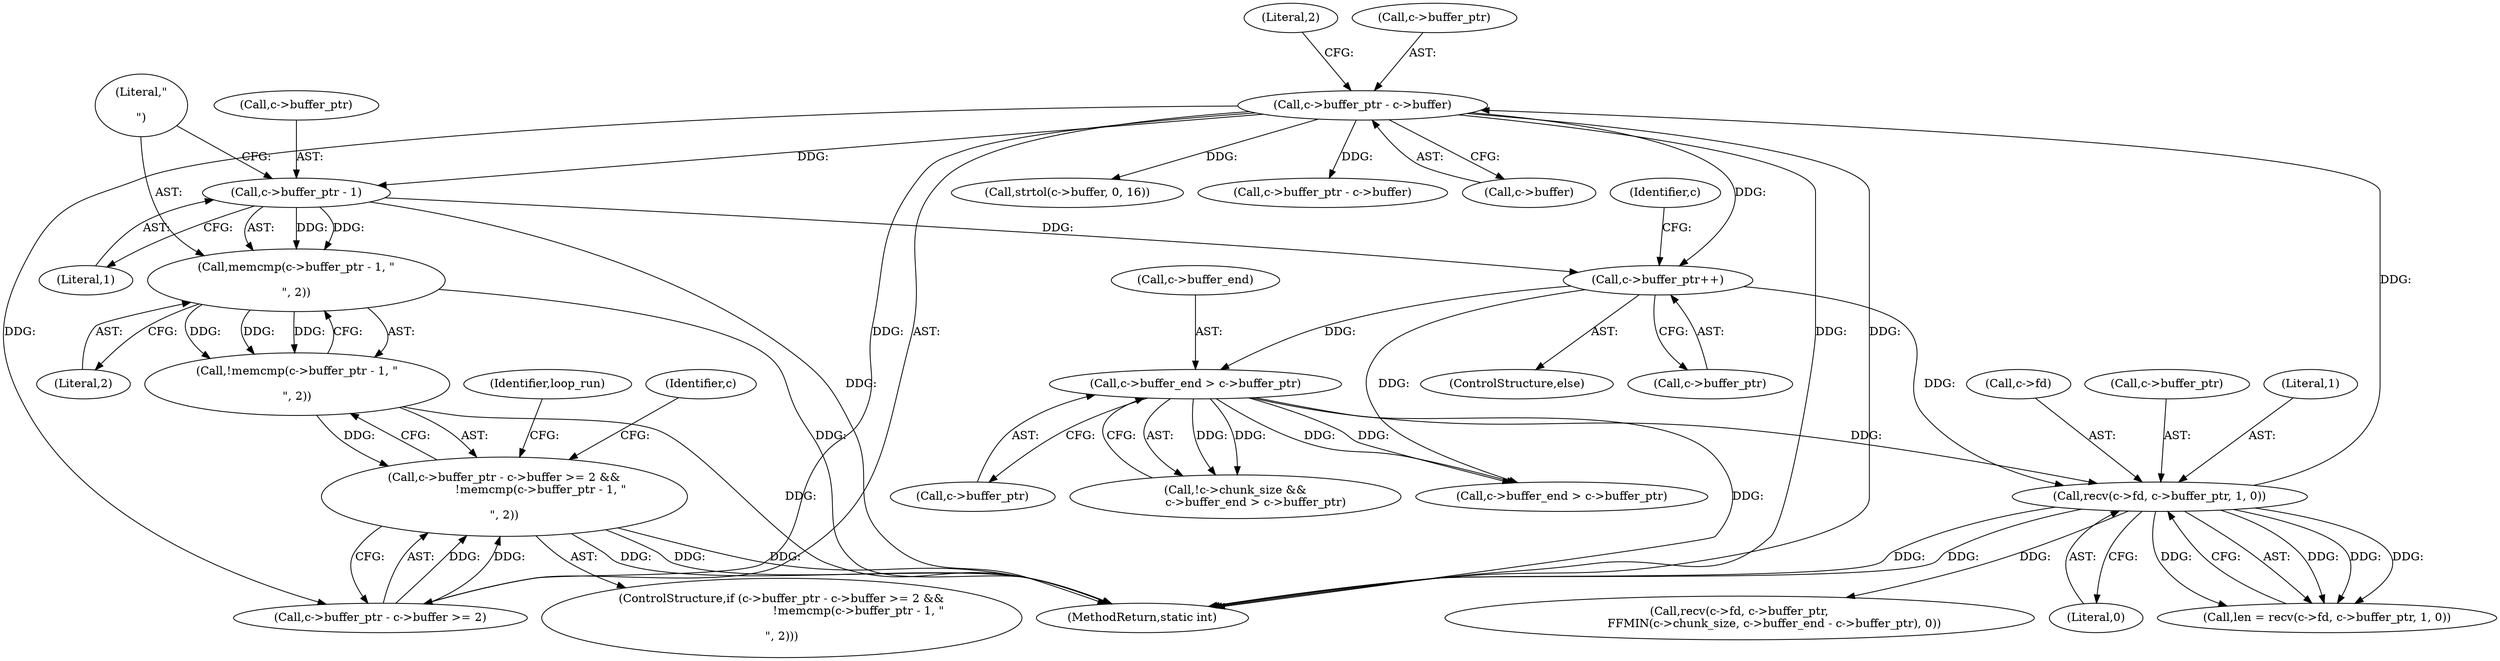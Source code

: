 digraph "0_FFmpeg_a5d25faa3f4b18dac737fdb35d0dd68eb0dc2156@API" {
"1000193" [label="(Call,memcmp(c->buffer_ptr - 1, \"\r\n\", 2))"];
"1000194" [label="(Call,c->buffer_ptr - 1)"];
"1000184" [label="(Call,c->buffer_ptr - c->buffer)"];
"1000146" [label="(Call,recv(c->fd, c->buffer_ptr, 1, 0))"];
"1000136" [label="(Call,c->buffer_end > c->buffer_ptr)"];
"1000241" [label="(Call,c->buffer_ptr++)"];
"1000192" [label="(Call,!memcmp(c->buffer_ptr - 1, \"\r\n\", 2))"];
"1000182" [label="(Call,c->buffer_ptr - c->buffer >= 2 &&\n                    !memcmp(c->buffer_ptr - 1, \"\r\n\", 2))"];
"1000191" [label="(Literal,2)"];
"1000140" [label="(Call,c->buffer_ptr)"];
"1000241" [label="(Call,c->buffer_ptr++)"];
"1000146" [label="(Call,recv(c->fd, c->buffer_ptr, 1, 0))"];
"1000242" [label="(Call,c->buffer_ptr)"];
"1000183" [label="(Call,c->buffer_ptr - c->buffer >= 2)"];
"1000237" [label="(Identifier,loop_run)"];
"1000195" [label="(Call,c->buffer_ptr)"];
"1000200" [label="(Literal,2)"];
"1000194" [label="(Call,c->buffer_ptr - 1)"];
"1000144" [label="(Call,len = recv(c->fd, c->buffer_ptr, 1, 0))"];
"1000256" [label="(Call,recv(c->fd, c->buffer_ptr,\n                   FFMIN(c->chunk_size, c->buffer_end - c->buffer_ptr), 0))"];
"1000192" [label="(Call,!memcmp(c->buffer_ptr - 1, \"\r\n\", 2))"];
"1000206" [label="(Call,strtol(c->buffer, 0, 16))"];
"1000147" [label="(Call,c->fd)"];
"1000198" [label="(Literal,1)"];
"1000154" [label="(Literal,0)"];
"1000193" [label="(Call,memcmp(c->buffer_ptr - 1, \"\r\n\", 2))"];
"1000181" [label="(ControlStructure,if (c->buffer_ptr - c->buffer >= 2 &&\n                    !memcmp(c->buffer_ptr - 1, \"\r\n\", 2)))"];
"1000331" [label="(Call,c->buffer_ptr - c->buffer)"];
"1000150" [label="(Call,c->buffer_ptr)"];
"1000136" [label="(Call,c->buffer_end > c->buffer_ptr)"];
"1000131" [label="(Call,!c->chunk_size &&\n           c->buffer_end > c->buffer_ptr)"];
"1000199" [label="(Literal,\"\r\n\")"];
"1000246" [label="(Call,c->buffer_end > c->buffer_ptr)"];
"1000137" [label="(Call,c->buffer_end)"];
"1000240" [label="(ControlStructure,else)"];
"1000129" [label="(Identifier,c)"];
"1000153" [label="(Literal,1)"];
"1000185" [label="(Call,c->buffer_ptr)"];
"1000188" [label="(Call,c->buffer)"];
"1000204" [label="(Identifier,c)"];
"1000184" [label="(Call,c->buffer_ptr - c->buffer)"];
"1000182" [label="(Call,c->buffer_ptr - c->buffer >= 2 &&\n                    !memcmp(c->buffer_ptr - 1, \"\r\n\", 2))"];
"1000718" [label="(MethodReturn,static int)"];
"1000193" -> "1000192"  [label="AST: "];
"1000193" -> "1000200"  [label="CFG: "];
"1000194" -> "1000193"  [label="AST: "];
"1000199" -> "1000193"  [label="AST: "];
"1000200" -> "1000193"  [label="AST: "];
"1000192" -> "1000193"  [label="CFG: "];
"1000193" -> "1000718"  [label="DDG: "];
"1000193" -> "1000192"  [label="DDG: "];
"1000193" -> "1000192"  [label="DDG: "];
"1000193" -> "1000192"  [label="DDG: "];
"1000194" -> "1000193"  [label="DDG: "];
"1000194" -> "1000193"  [label="DDG: "];
"1000194" -> "1000198"  [label="CFG: "];
"1000195" -> "1000194"  [label="AST: "];
"1000198" -> "1000194"  [label="AST: "];
"1000199" -> "1000194"  [label="CFG: "];
"1000194" -> "1000718"  [label="DDG: "];
"1000184" -> "1000194"  [label="DDG: "];
"1000194" -> "1000241"  [label="DDG: "];
"1000184" -> "1000183"  [label="AST: "];
"1000184" -> "1000188"  [label="CFG: "];
"1000185" -> "1000184"  [label="AST: "];
"1000188" -> "1000184"  [label="AST: "];
"1000191" -> "1000184"  [label="CFG: "];
"1000184" -> "1000718"  [label="DDG: "];
"1000184" -> "1000718"  [label="DDG: "];
"1000184" -> "1000183"  [label="DDG: "];
"1000184" -> "1000183"  [label="DDG: "];
"1000146" -> "1000184"  [label="DDG: "];
"1000184" -> "1000206"  [label="DDG: "];
"1000184" -> "1000241"  [label="DDG: "];
"1000184" -> "1000331"  [label="DDG: "];
"1000146" -> "1000144"  [label="AST: "];
"1000146" -> "1000154"  [label="CFG: "];
"1000147" -> "1000146"  [label="AST: "];
"1000150" -> "1000146"  [label="AST: "];
"1000153" -> "1000146"  [label="AST: "];
"1000154" -> "1000146"  [label="AST: "];
"1000144" -> "1000146"  [label="CFG: "];
"1000146" -> "1000718"  [label="DDG: "];
"1000146" -> "1000718"  [label="DDG: "];
"1000146" -> "1000144"  [label="DDG: "];
"1000146" -> "1000144"  [label="DDG: "];
"1000146" -> "1000144"  [label="DDG: "];
"1000146" -> "1000144"  [label="DDG: "];
"1000136" -> "1000146"  [label="DDG: "];
"1000241" -> "1000146"  [label="DDG: "];
"1000146" -> "1000256"  [label="DDG: "];
"1000136" -> "1000131"  [label="AST: "];
"1000136" -> "1000140"  [label="CFG: "];
"1000137" -> "1000136"  [label="AST: "];
"1000140" -> "1000136"  [label="AST: "];
"1000131" -> "1000136"  [label="CFG: "];
"1000136" -> "1000718"  [label="DDG: "];
"1000136" -> "1000131"  [label="DDG: "];
"1000136" -> "1000131"  [label="DDG: "];
"1000241" -> "1000136"  [label="DDG: "];
"1000136" -> "1000246"  [label="DDG: "];
"1000136" -> "1000246"  [label="DDG: "];
"1000241" -> "1000240"  [label="AST: "];
"1000241" -> "1000242"  [label="CFG: "];
"1000242" -> "1000241"  [label="AST: "];
"1000129" -> "1000241"  [label="CFG: "];
"1000241" -> "1000246"  [label="DDG: "];
"1000192" -> "1000182"  [label="AST: "];
"1000182" -> "1000192"  [label="CFG: "];
"1000192" -> "1000718"  [label="DDG: "];
"1000192" -> "1000182"  [label="DDG: "];
"1000182" -> "1000181"  [label="AST: "];
"1000182" -> "1000183"  [label="CFG: "];
"1000183" -> "1000182"  [label="AST: "];
"1000204" -> "1000182"  [label="CFG: "];
"1000237" -> "1000182"  [label="CFG: "];
"1000182" -> "1000718"  [label="DDG: "];
"1000182" -> "1000718"  [label="DDG: "];
"1000182" -> "1000718"  [label="DDG: "];
"1000183" -> "1000182"  [label="DDG: "];
"1000183" -> "1000182"  [label="DDG: "];
}

